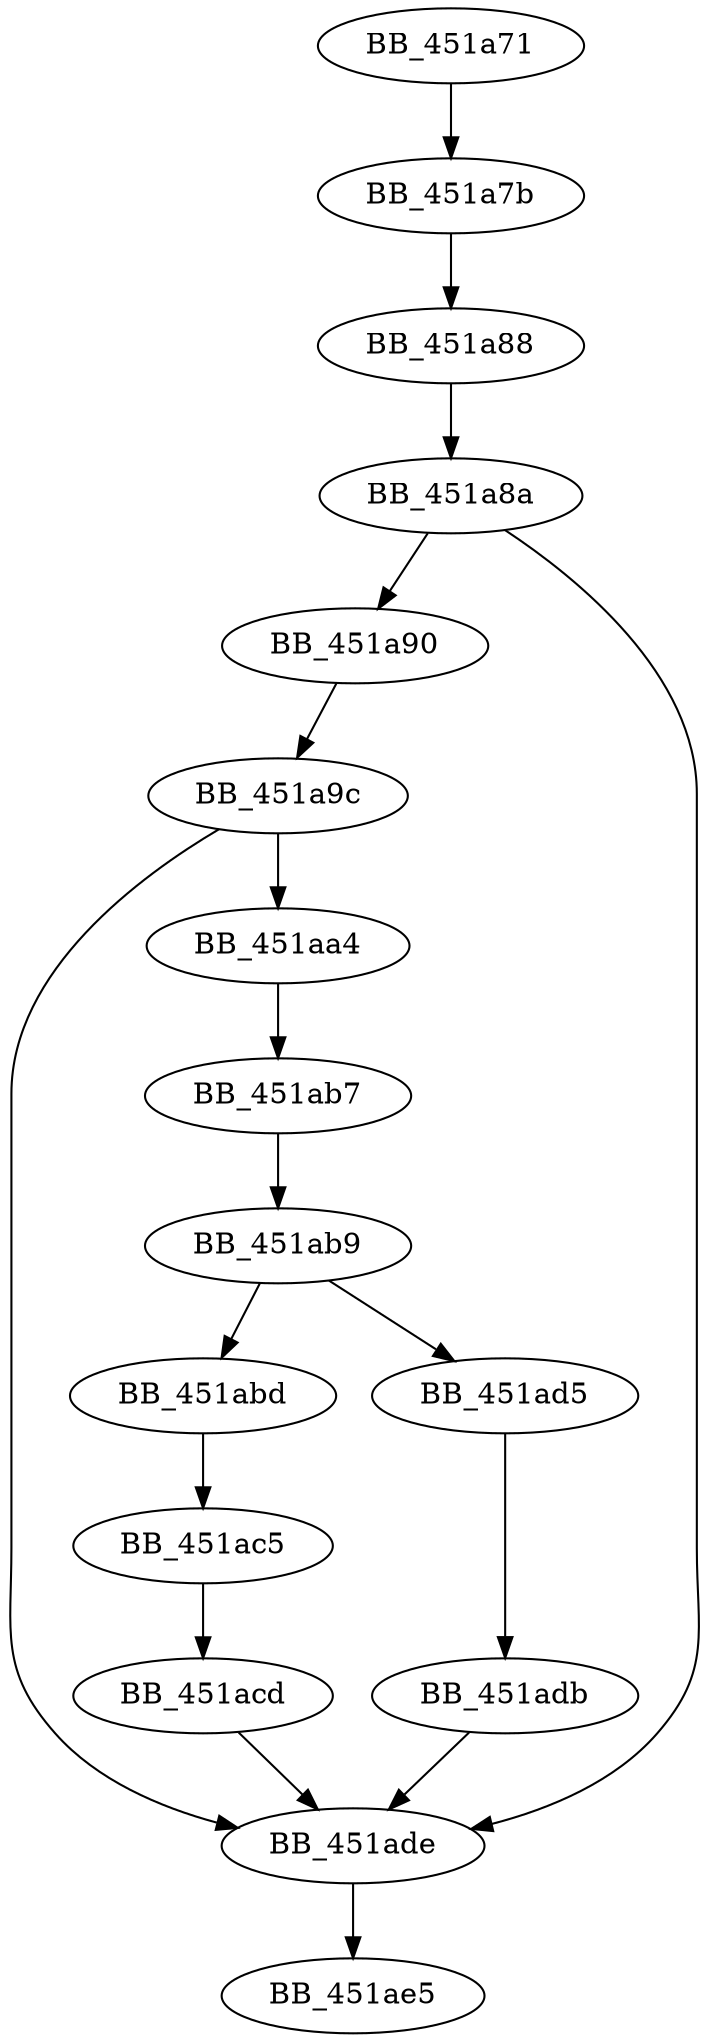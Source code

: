 DiGraph sub_451A71{
BB_451a71->BB_451a7b
BB_451a7b->BB_451a88
BB_451a88->BB_451a8a
BB_451a8a->BB_451a90
BB_451a8a->BB_451ade
BB_451a90->BB_451a9c
BB_451a9c->BB_451aa4
BB_451a9c->BB_451ade
BB_451aa4->BB_451ab7
BB_451ab7->BB_451ab9
BB_451ab9->BB_451abd
BB_451ab9->BB_451ad5
BB_451abd->BB_451ac5
BB_451ac5->BB_451acd
BB_451acd->BB_451ade
BB_451ad5->BB_451adb
BB_451adb->BB_451ade
BB_451ade->BB_451ae5
}
